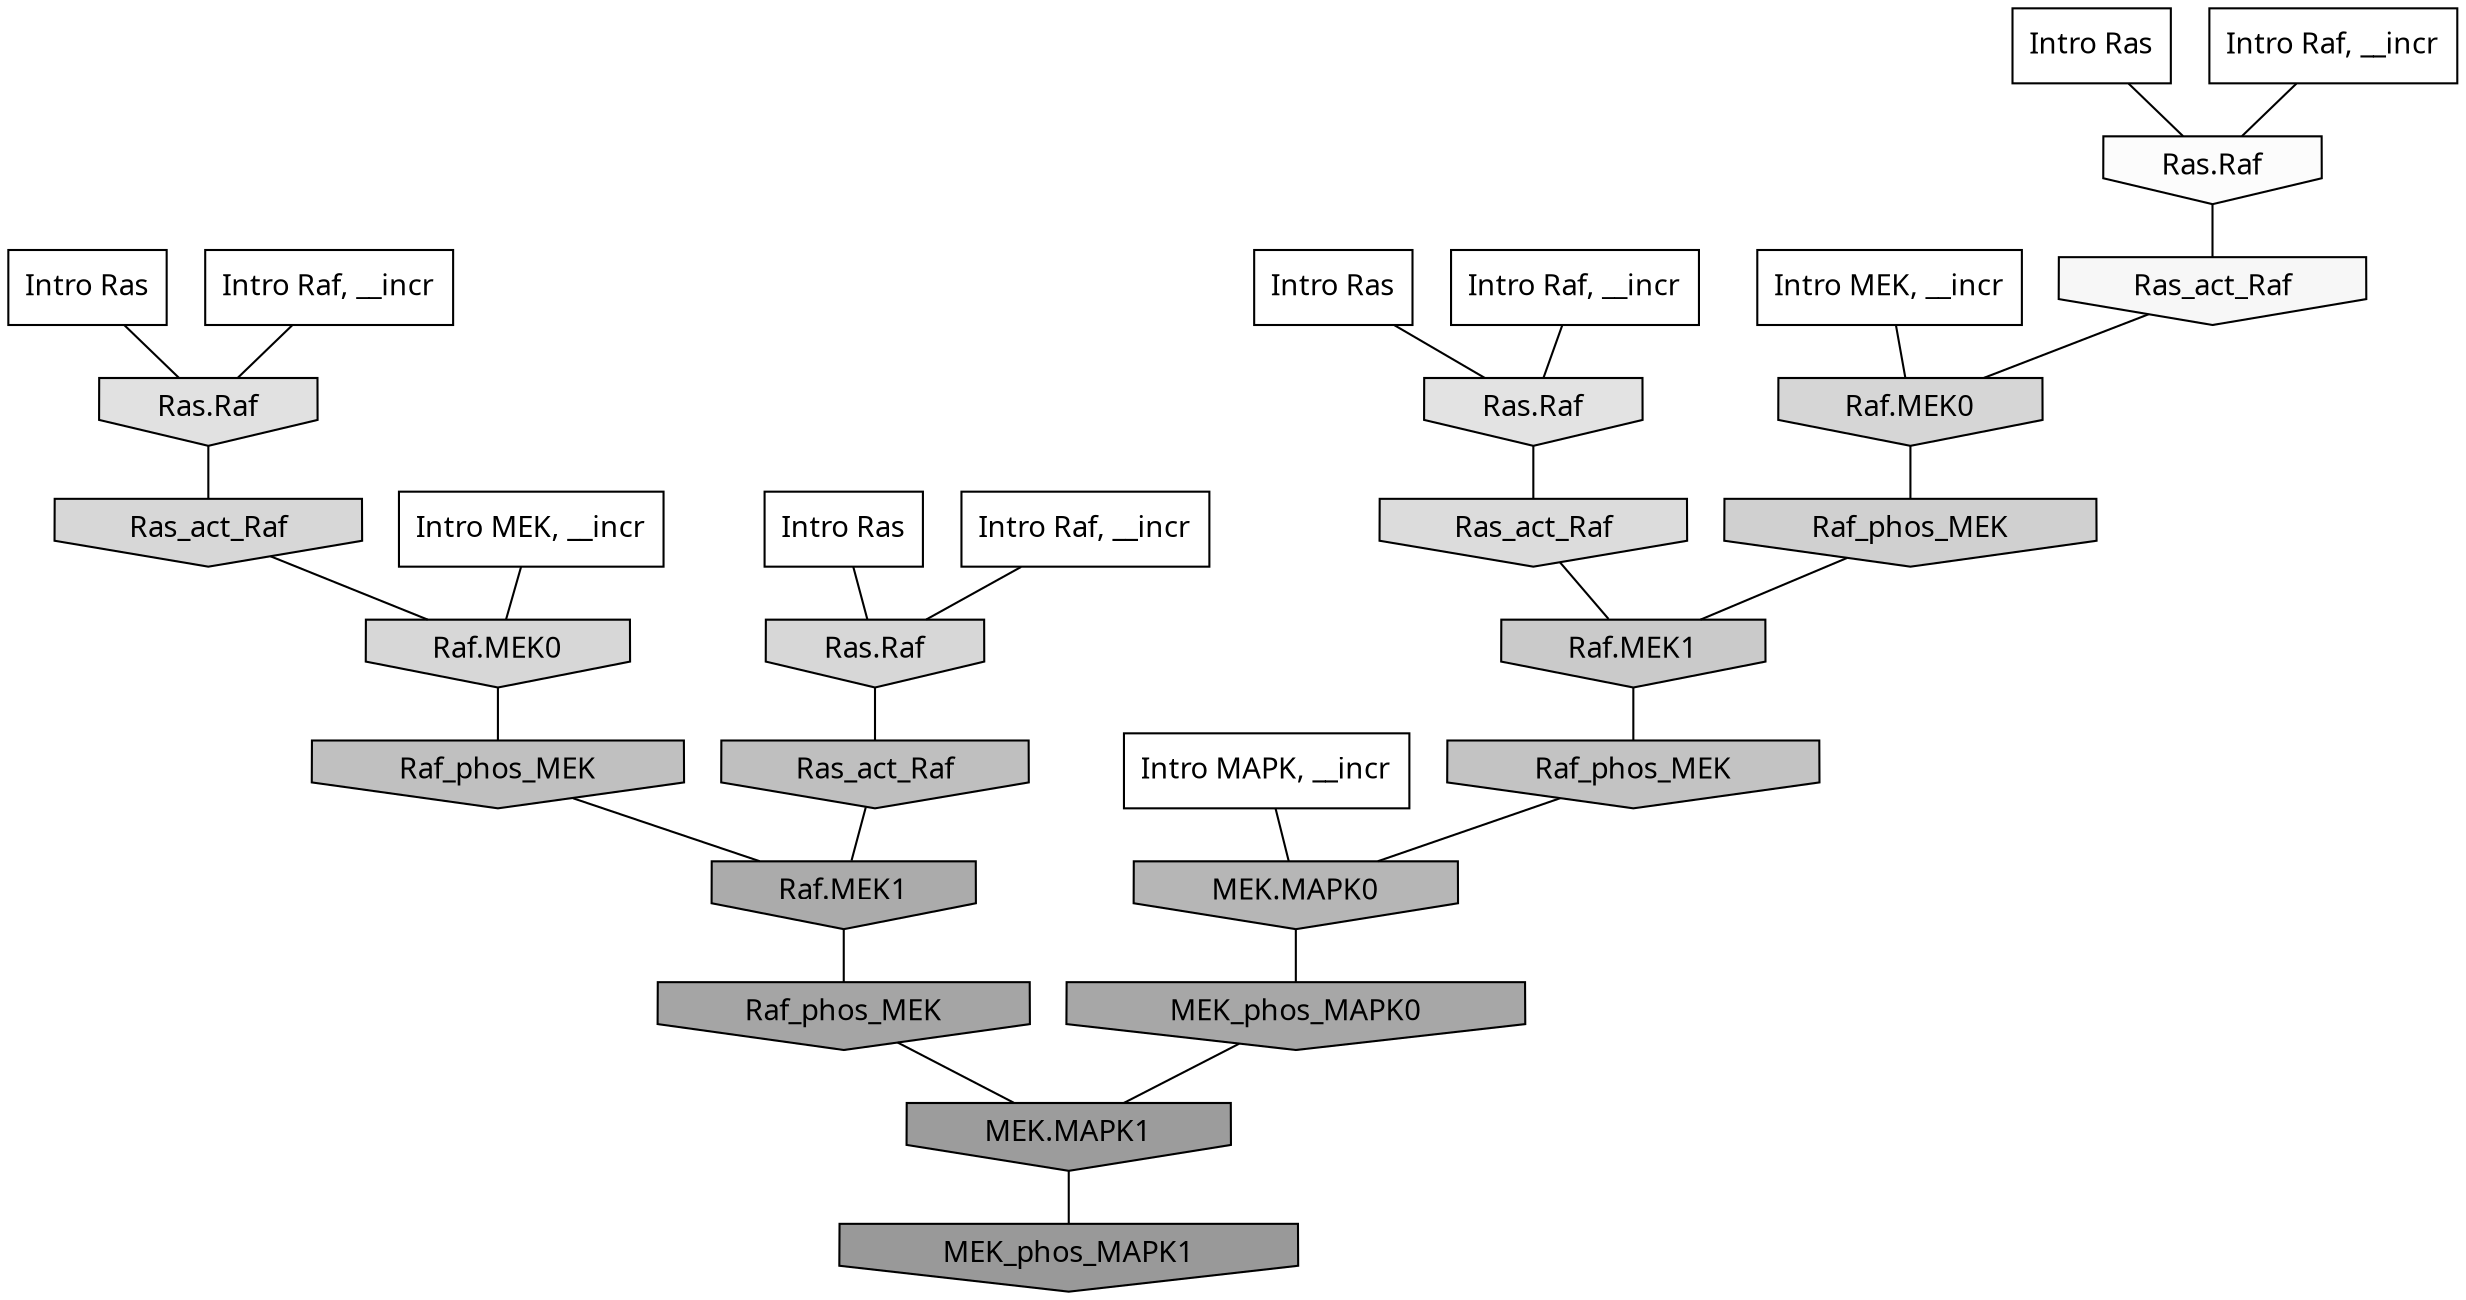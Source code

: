 digraph G{
  rankdir="TB";
  ranksep=0.30;
  node [fontname="CMU Serif"];
  edge [fontname="CMU Serif"];
  
  24 [label="Intro Ras", shape=rectangle, style=filled, fillcolor="0.000 0.000 1.000"]
  
  32 [label="Intro Ras", shape=rectangle, style=filled, fillcolor="0.000 0.000 1.000"]
  
  57 [label="Intro Ras", shape=rectangle, style=filled, fillcolor="0.000 0.000 1.000"]
  
  85 [label="Intro Ras", shape=rectangle, style=filled, fillcolor="0.000 0.000 1.000"]
  
  370 [label="Intro Raf, __incr", shape=rectangle, style=filled, fillcolor="0.000 0.000 1.000"]
  
  460 [label="Intro Raf, __incr", shape=rectangle, style=filled, fillcolor="0.000 0.000 1.000"]
  
  684 [label="Intro Raf, __incr", shape=rectangle, style=filled, fillcolor="0.000 0.000 1.000"]
  
  1094 [label="Intro Raf, __incr", shape=rectangle, style=filled, fillcolor="0.000 0.000 1.000"]
  
  1478 [label="Intro MEK, __incr", shape=rectangle, style=filled, fillcolor="0.000 0.000 1.000"]
  
  1713 [label="Intro MEK, __incr", shape=rectangle, style=filled, fillcolor="0.000 0.000 1.000"]
  
  2718 [label="Intro MAPK, __incr", shape=rectangle, style=filled, fillcolor="0.000 0.000 1.000"]
  
  3398 [label="Ras.Raf", shape=invhouse, style=filled, fillcolor="0.000 0.000 0.986"]
  
  3516 [label="Ras_act_Raf", shape=invhouse, style=filled, fillcolor="0.000 0.000 0.965"]
  
  4501 [label="Ras.Raf", shape=invhouse, style=filled, fillcolor="0.000 0.000 0.887"]
  
  4612 [label="Ras.Raf", shape=invhouse, style=filled, fillcolor="0.000 0.000 0.879"]
  
  4896 [label="Ras_act_Raf", shape=invhouse, style=filled, fillcolor="0.000 0.000 0.861"]
  
  5218 [label="Ras_act_Raf", shape=invhouse, style=filled, fillcolor="0.000 0.000 0.841"]
  
  5221 [label="Raf.MEK0", shape=invhouse, style=filled, fillcolor="0.000 0.000 0.841"]
  
  5234 [label="Ras.Raf", shape=invhouse, style=filled, fillcolor="0.000 0.000 0.840"]
  
  5304 [label="Raf.MEK0", shape=invhouse, style=filled, fillcolor="0.000 0.000 0.836"]
  
  5613 [label="Raf_phos_MEK", shape=invhouse, style=filled, fillcolor="0.000 0.000 0.816"]
  
  6073 [label="Raf.MEK1", shape=invhouse, style=filled, fillcolor="0.000 0.000 0.792"]
  
  6680 [label="Raf_phos_MEK", shape=invhouse, style=filled, fillcolor="0.000 0.000 0.765"]
  
  7021 [label="Raf_phos_MEK", shape=invhouse, style=filled, fillcolor="0.000 0.000 0.752"]
  
  7056 [label="Ras_act_Raf", shape=invhouse, style=filled, fillcolor="0.000 0.000 0.750"]
  
  8266 [label="MEK.MAPK0", shape=invhouse, style=filled, fillcolor="0.000 0.000 0.712"]
  
  9867 [label="Raf.MEK1", shape=invhouse, style=filled, fillcolor="0.000 0.000 0.669"]
  
  10549 [label="MEK_phos_MAPK0", shape=invhouse, style=filled, fillcolor="0.000 0.000 0.653"]
  
  10944 [label="Raf_phos_MEK", shape=invhouse, style=filled, fillcolor="0.000 0.000 0.645"]
  
  12856 [label="MEK.MAPK1", shape=invhouse, style=filled, fillcolor="0.000 0.000 0.610"]
  
  13448 [label="MEK_phos_MAPK1", shape=invhouse, style=filled, fillcolor="0.000 0.000 0.600"]
  
  
  12856 -> 13448 [dir=none, color="0.000 0.000 0.000"] 
  10944 -> 12856 [dir=none, color="0.000 0.000 0.000"] 
  10549 -> 12856 [dir=none, color="0.000 0.000 0.000"] 
  9867 -> 10944 [dir=none, color="0.000 0.000 0.000"] 
  8266 -> 10549 [dir=none, color="0.000 0.000 0.000"] 
  7056 -> 9867 [dir=none, color="0.000 0.000 0.000"] 
  7021 -> 9867 [dir=none, color="0.000 0.000 0.000"] 
  6680 -> 8266 [dir=none, color="0.000 0.000 0.000"] 
  6073 -> 6680 [dir=none, color="0.000 0.000 0.000"] 
  5613 -> 6073 [dir=none, color="0.000 0.000 0.000"] 
  5304 -> 5613 [dir=none, color="0.000 0.000 0.000"] 
  5234 -> 7056 [dir=none, color="0.000 0.000 0.000"] 
  5221 -> 7021 [dir=none, color="0.000 0.000 0.000"] 
  5218 -> 5221 [dir=none, color="0.000 0.000 0.000"] 
  4896 -> 6073 [dir=none, color="0.000 0.000 0.000"] 
  4612 -> 5218 [dir=none, color="0.000 0.000 0.000"] 
  4501 -> 4896 [dir=none, color="0.000 0.000 0.000"] 
  3516 -> 5304 [dir=none, color="0.000 0.000 0.000"] 
  3398 -> 3516 [dir=none, color="0.000 0.000 0.000"] 
  2718 -> 8266 [dir=none, color="0.000 0.000 0.000"] 
  1713 -> 5221 [dir=none, color="0.000 0.000 0.000"] 
  1478 -> 5304 [dir=none, color="0.000 0.000 0.000"] 
  1094 -> 5234 [dir=none, color="0.000 0.000 0.000"] 
  684 -> 4612 [dir=none, color="0.000 0.000 0.000"] 
  460 -> 3398 [dir=none, color="0.000 0.000 0.000"] 
  370 -> 4501 [dir=none, color="0.000 0.000 0.000"] 
  85 -> 5234 [dir=none, color="0.000 0.000 0.000"] 
  57 -> 4501 [dir=none, color="0.000 0.000 0.000"] 
  32 -> 3398 [dir=none, color="0.000 0.000 0.000"] 
  24 -> 4612 [dir=none, color="0.000 0.000 0.000"] 
  
  }
